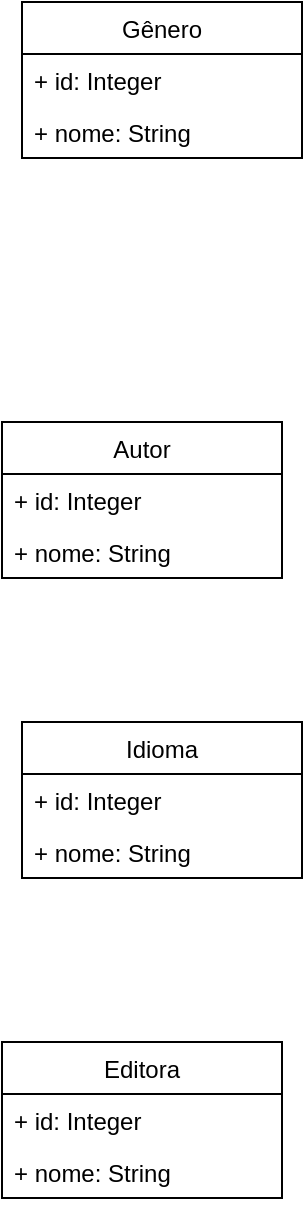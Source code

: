 <mxfile version="20.8.10" type="device"><diagram name="Página-1" id="h-YLlCUWNrliFVm80MmM"><mxGraphModel dx="1418" dy="820" grid="1" gridSize="10" guides="1" tooltips="1" connect="1" arrows="1" fold="1" page="1" pageScale="1" pageWidth="1500" pageHeight="827" math="0" shadow="0"><root><mxCell id="0"/><mxCell id="1" parent="0"/><mxCell id="1UDVDRjSvO9t345MBIsL-1" value="Gênero" style="swimlane;fontStyle=0;childLayout=stackLayout;horizontal=1;startSize=26;horizontalStack=0;resizeParent=1;resizeParentMax=0;resizeLast=0;collapsible=1;marginBottom=0;swimlaneFillColor=default;" vertex="1" parent="1"><mxGeometry x="70" y="140" width="140" height="78" as="geometry"/></mxCell><mxCell id="1UDVDRjSvO9t345MBIsL-2" value="+ id: Integer" style="text;align=left;verticalAlign=top;spacingLeft=4;spacingRight=4;overflow=hidden;rotatable=0;points=[[0,0.5],[1,0.5]];portConstraint=eastwest;swimlaneFillColor=default;" vertex="1" parent="1UDVDRjSvO9t345MBIsL-1"><mxGeometry y="26" width="140" height="26" as="geometry"/></mxCell><mxCell id="1UDVDRjSvO9t345MBIsL-3" value="+ nome: String" style="text;align=left;verticalAlign=top;spacingLeft=4;spacingRight=4;overflow=hidden;rotatable=0;points=[[0,0.5],[1,0.5]];portConstraint=eastwest;swimlaneFillColor=default;" vertex="1" parent="1UDVDRjSvO9t345MBIsL-1"><mxGeometry y="52" width="140" height="26" as="geometry"/></mxCell><mxCell id="1UDVDRjSvO9t345MBIsL-5" value="Autor" style="swimlane;fontStyle=0;childLayout=stackLayout;horizontal=1;startSize=26;horizontalStack=0;resizeParent=1;resizeParentMax=0;resizeLast=0;collapsible=1;marginBottom=0;swimlaneFillColor=default;" vertex="1" parent="1"><mxGeometry x="60" y="350" width="140" height="78" as="geometry"/></mxCell><mxCell id="1UDVDRjSvO9t345MBIsL-6" value="+ id: Integer" style="text;align=left;verticalAlign=top;spacingLeft=4;spacingRight=4;overflow=hidden;rotatable=0;points=[[0,0.5],[1,0.5]];portConstraint=eastwest;swimlaneFillColor=default;" vertex="1" parent="1UDVDRjSvO9t345MBIsL-5"><mxGeometry y="26" width="140" height="26" as="geometry"/></mxCell><mxCell id="1UDVDRjSvO9t345MBIsL-7" value="+ nome: String" style="text;align=left;verticalAlign=top;spacingLeft=4;spacingRight=4;overflow=hidden;rotatable=0;points=[[0,0.5],[1,0.5]];portConstraint=eastwest;swimlaneFillColor=default;" vertex="1" parent="1UDVDRjSvO9t345MBIsL-5"><mxGeometry y="52" width="140" height="26" as="geometry"/></mxCell><mxCell id="1UDVDRjSvO9t345MBIsL-8" value="Idioma" style="swimlane;fontStyle=0;childLayout=stackLayout;horizontal=1;startSize=26;horizontalStack=0;resizeParent=1;resizeParentMax=0;resizeLast=0;collapsible=1;marginBottom=0;swimlaneFillColor=default;" vertex="1" parent="1"><mxGeometry x="70" y="500" width="140" height="78" as="geometry"/></mxCell><mxCell id="1UDVDRjSvO9t345MBIsL-9" value="+ id: Integer" style="text;align=left;verticalAlign=top;spacingLeft=4;spacingRight=4;overflow=hidden;rotatable=0;points=[[0,0.5],[1,0.5]];portConstraint=eastwest;swimlaneFillColor=default;" vertex="1" parent="1UDVDRjSvO9t345MBIsL-8"><mxGeometry y="26" width="140" height="26" as="geometry"/></mxCell><mxCell id="1UDVDRjSvO9t345MBIsL-10" value="+ nome: String" style="text;align=left;verticalAlign=top;spacingLeft=4;spacingRight=4;overflow=hidden;rotatable=0;points=[[0,0.5],[1,0.5]];portConstraint=eastwest;swimlaneFillColor=default;" vertex="1" parent="1UDVDRjSvO9t345MBIsL-8"><mxGeometry y="52" width="140" height="26" as="geometry"/></mxCell><mxCell id="1UDVDRjSvO9t345MBIsL-11" value="Editora" style="swimlane;fontStyle=0;childLayout=stackLayout;horizontal=1;startSize=26;horizontalStack=0;resizeParent=1;resizeParentMax=0;resizeLast=0;collapsible=1;marginBottom=0;swimlaneFillColor=default;" vertex="1" parent="1"><mxGeometry x="60" y="660" width="140" height="78" as="geometry"/></mxCell><mxCell id="1UDVDRjSvO9t345MBIsL-12" value="+ id: Integer" style="text;align=left;verticalAlign=top;spacingLeft=4;spacingRight=4;overflow=hidden;rotatable=0;points=[[0,0.5],[1,0.5]];portConstraint=eastwest;swimlaneFillColor=default;" vertex="1" parent="1UDVDRjSvO9t345MBIsL-11"><mxGeometry y="26" width="140" height="26" as="geometry"/></mxCell><mxCell id="1UDVDRjSvO9t345MBIsL-13" value="+ nome: String" style="text;align=left;verticalAlign=top;spacingLeft=4;spacingRight=4;overflow=hidden;rotatable=0;points=[[0,0.5],[1,0.5]];portConstraint=eastwest;swimlaneFillColor=default;" vertex="1" parent="1UDVDRjSvO9t345MBIsL-11"><mxGeometry y="52" width="140" height="26" as="geometry"/></mxCell></root></mxGraphModel></diagram></mxfile>